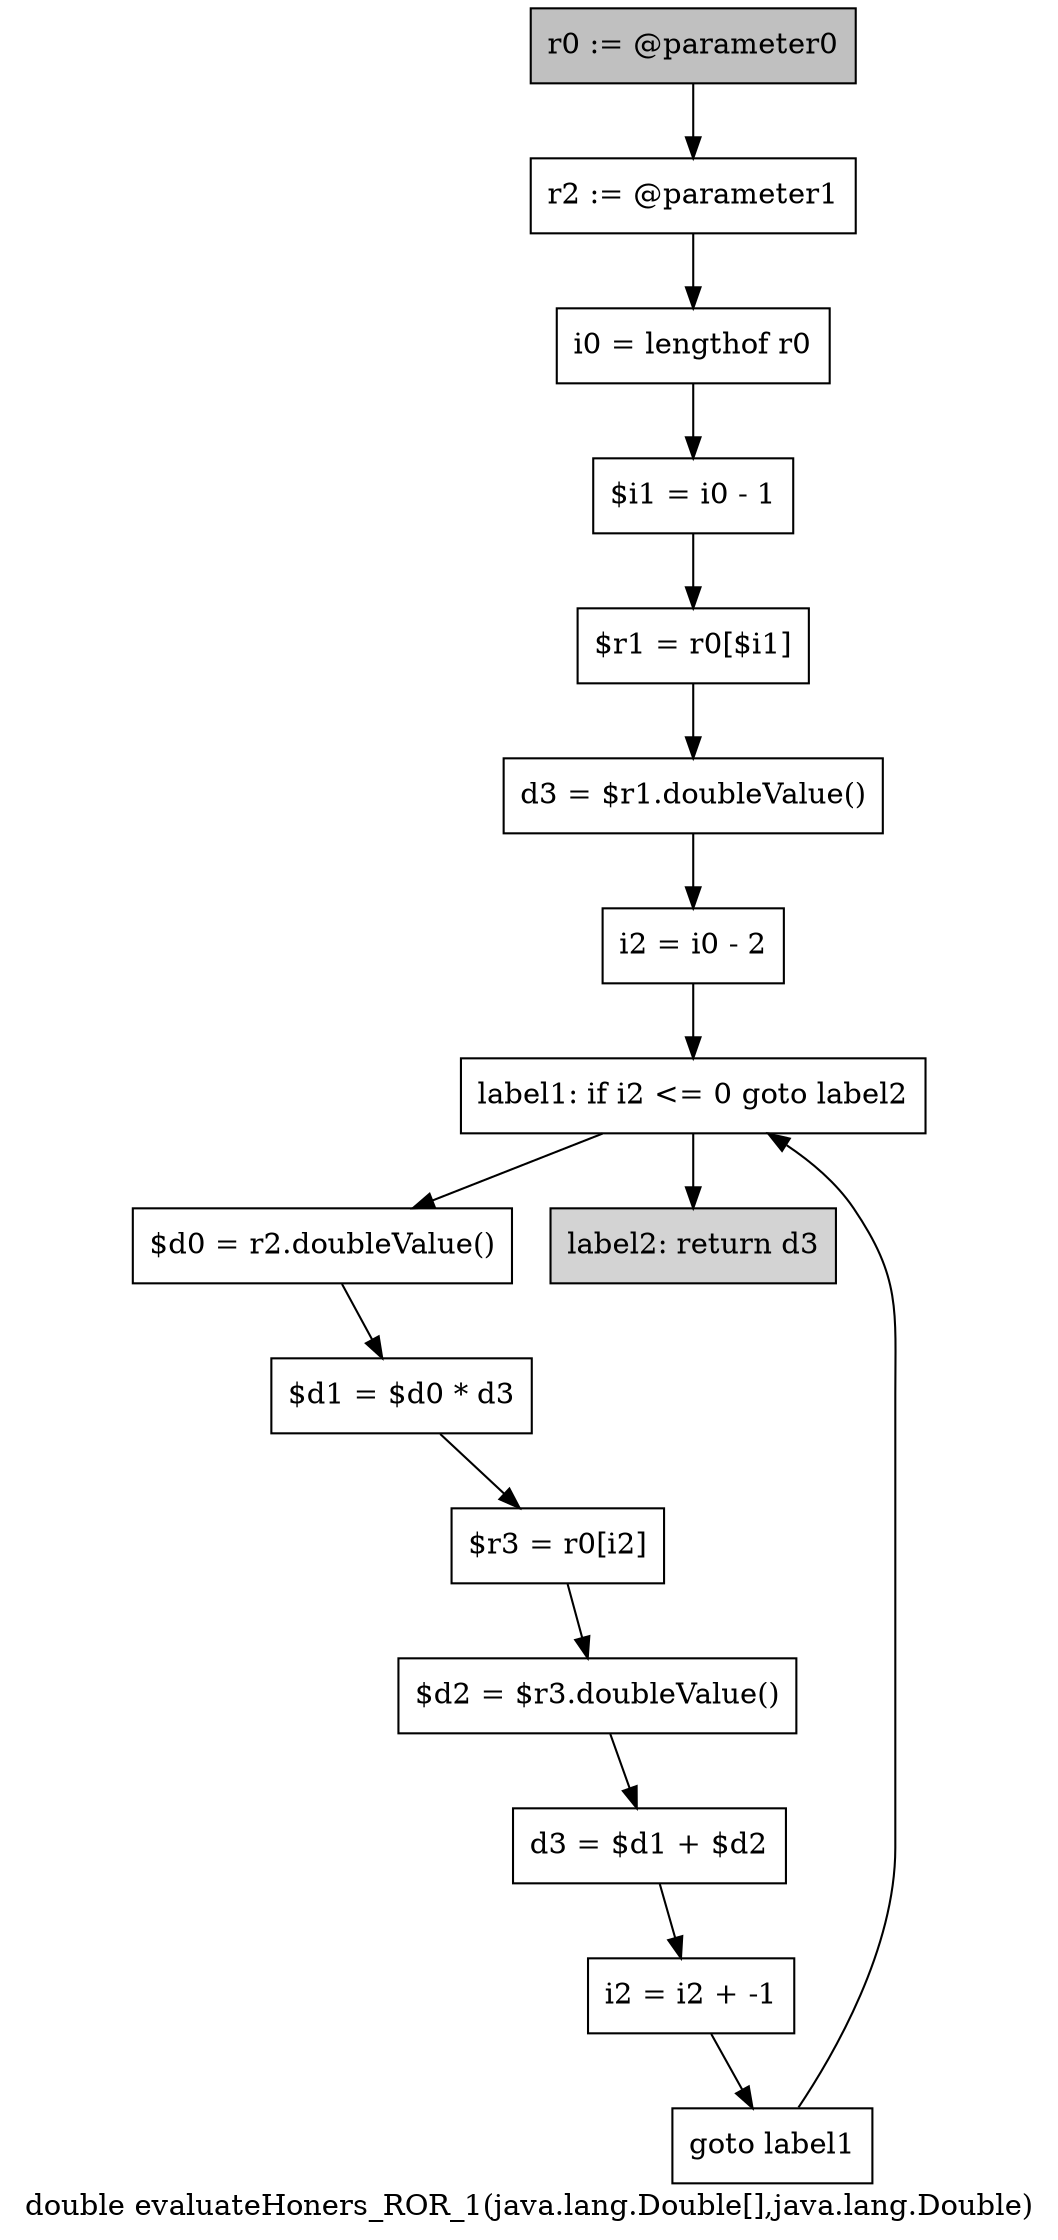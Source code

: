 digraph "double evaluateHoners_ROR_1(java.lang.Double[],java.lang.Double)" {
    label="double evaluateHoners_ROR_1(java.lang.Double[],java.lang.Double)";
    node [shape=box];
    "0" [style=filled,fillcolor=gray,label="r0 := @parameter0",];
    "1" [label="r2 := @parameter1",];
    "0"->"1";
    "2" [label="i0 = lengthof r0",];
    "1"->"2";
    "3" [label="$i1 = i0 - 1",];
    "2"->"3";
    "4" [label="$r1 = r0[$i1]",];
    "3"->"4";
    "5" [label="d3 = $r1.doubleValue()",];
    "4"->"5";
    "6" [label="i2 = i0 - 2",];
    "5"->"6";
    "7" [label="label1: if i2 <= 0 goto label2",];
    "6"->"7";
    "8" [label="$d0 = r2.doubleValue()",];
    "7"->"8";
    "15" [style=filled,fillcolor=lightgray,label="label2: return d3",];
    "7"->"15";
    "9" [label="$d1 = $d0 * d3",];
    "8"->"9";
    "10" [label="$r3 = r0[i2]",];
    "9"->"10";
    "11" [label="$d2 = $r3.doubleValue()",];
    "10"->"11";
    "12" [label="d3 = $d1 + $d2",];
    "11"->"12";
    "13" [label="i2 = i2 + -1",];
    "12"->"13";
    "14" [label="goto label1",];
    "13"->"14";
    "14"->"7";
}
